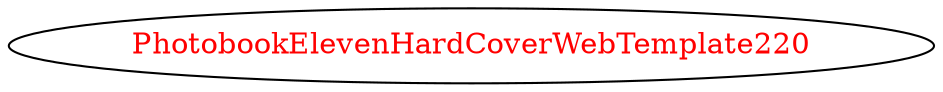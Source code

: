 digraph dependencyGraph {
 concentrate=true;
 ranksep="2.0";
 rankdir="LR"; 
 splines="ortho";
"PhotobookElevenHardCoverWebTemplate220" [fontcolor="red"];
}